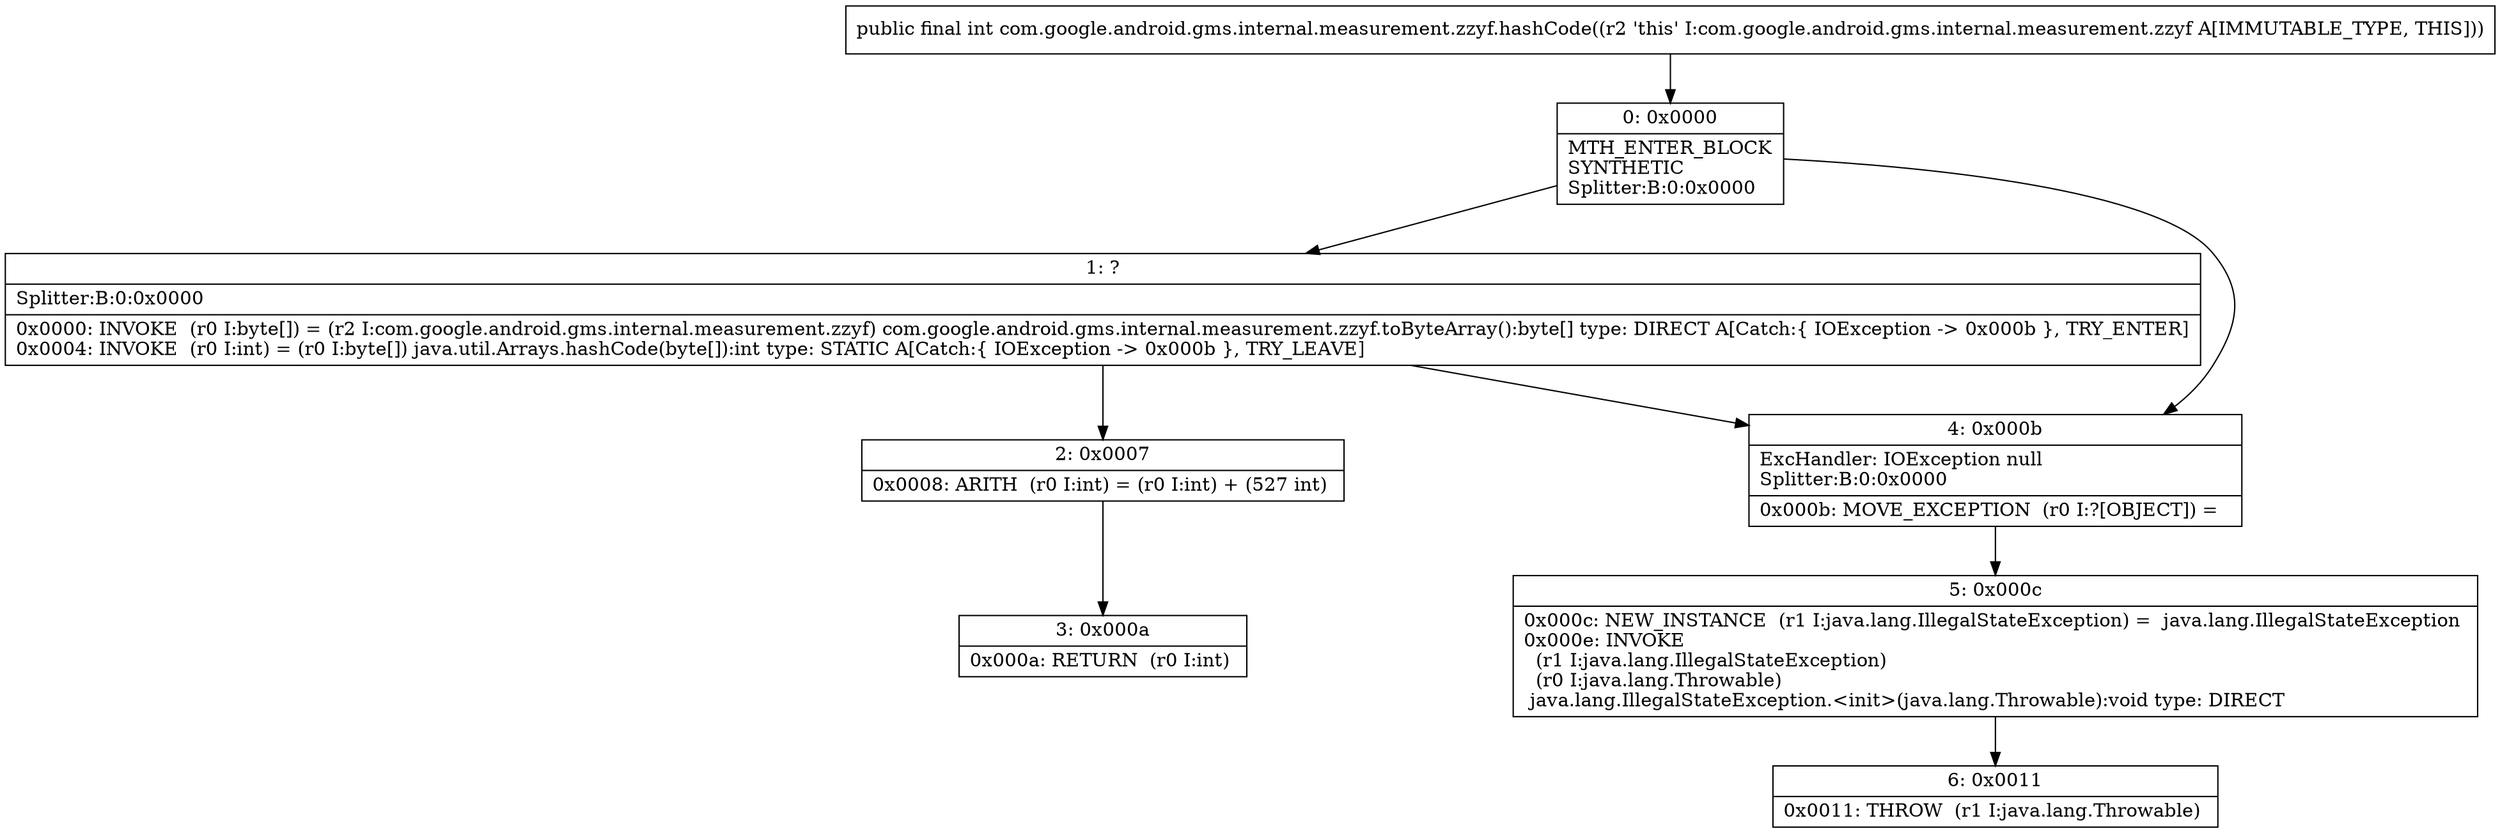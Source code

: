 digraph "CFG forcom.google.android.gms.internal.measurement.zzyf.hashCode()I" {
Node_0 [shape=record,label="{0\:\ 0x0000|MTH_ENTER_BLOCK\lSYNTHETIC\lSplitter:B:0:0x0000\l}"];
Node_1 [shape=record,label="{1\:\ ?|Splitter:B:0:0x0000\l|0x0000: INVOKE  (r0 I:byte[]) = (r2 I:com.google.android.gms.internal.measurement.zzyf) com.google.android.gms.internal.measurement.zzyf.toByteArray():byte[] type: DIRECT A[Catch:\{ IOException \-\> 0x000b \}, TRY_ENTER]\l0x0004: INVOKE  (r0 I:int) = (r0 I:byte[]) java.util.Arrays.hashCode(byte[]):int type: STATIC A[Catch:\{ IOException \-\> 0x000b \}, TRY_LEAVE]\l}"];
Node_2 [shape=record,label="{2\:\ 0x0007|0x0008: ARITH  (r0 I:int) = (r0 I:int) + (527 int) \l}"];
Node_3 [shape=record,label="{3\:\ 0x000a|0x000a: RETURN  (r0 I:int) \l}"];
Node_4 [shape=record,label="{4\:\ 0x000b|ExcHandler: IOException null\lSplitter:B:0:0x0000\l|0x000b: MOVE_EXCEPTION  (r0 I:?[OBJECT]) =  \l}"];
Node_5 [shape=record,label="{5\:\ 0x000c|0x000c: NEW_INSTANCE  (r1 I:java.lang.IllegalStateException) =  java.lang.IllegalStateException \l0x000e: INVOKE  \l  (r1 I:java.lang.IllegalStateException)\l  (r0 I:java.lang.Throwable)\l java.lang.IllegalStateException.\<init\>(java.lang.Throwable):void type: DIRECT \l}"];
Node_6 [shape=record,label="{6\:\ 0x0011|0x0011: THROW  (r1 I:java.lang.Throwable) \l}"];
MethodNode[shape=record,label="{public final int com.google.android.gms.internal.measurement.zzyf.hashCode((r2 'this' I:com.google.android.gms.internal.measurement.zzyf A[IMMUTABLE_TYPE, THIS])) }"];
MethodNode -> Node_0;
Node_0 -> Node_1;
Node_0 -> Node_4;
Node_1 -> Node_2;
Node_1 -> Node_4;
Node_2 -> Node_3;
Node_4 -> Node_5;
Node_5 -> Node_6;
}

